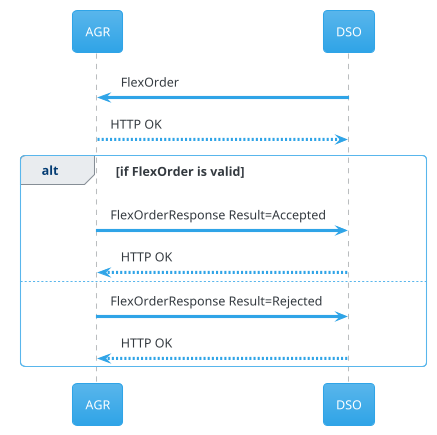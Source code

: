 @startuml
!theme cerulean

participant AGR
participant DSO

AGR <- DSO: FlexOrder
AGR --> DSO: HTTP OK

alt if FlexOrder is valid
    AGR -> DSO: FlexOrderResponse Result=Accepted
    AGR <-- DSO: HTTP OK
else
    AGR -> DSO: FlexOrderResponse Result=Rejected
    AGR <-- DSO: HTTP OK
end

@enduml